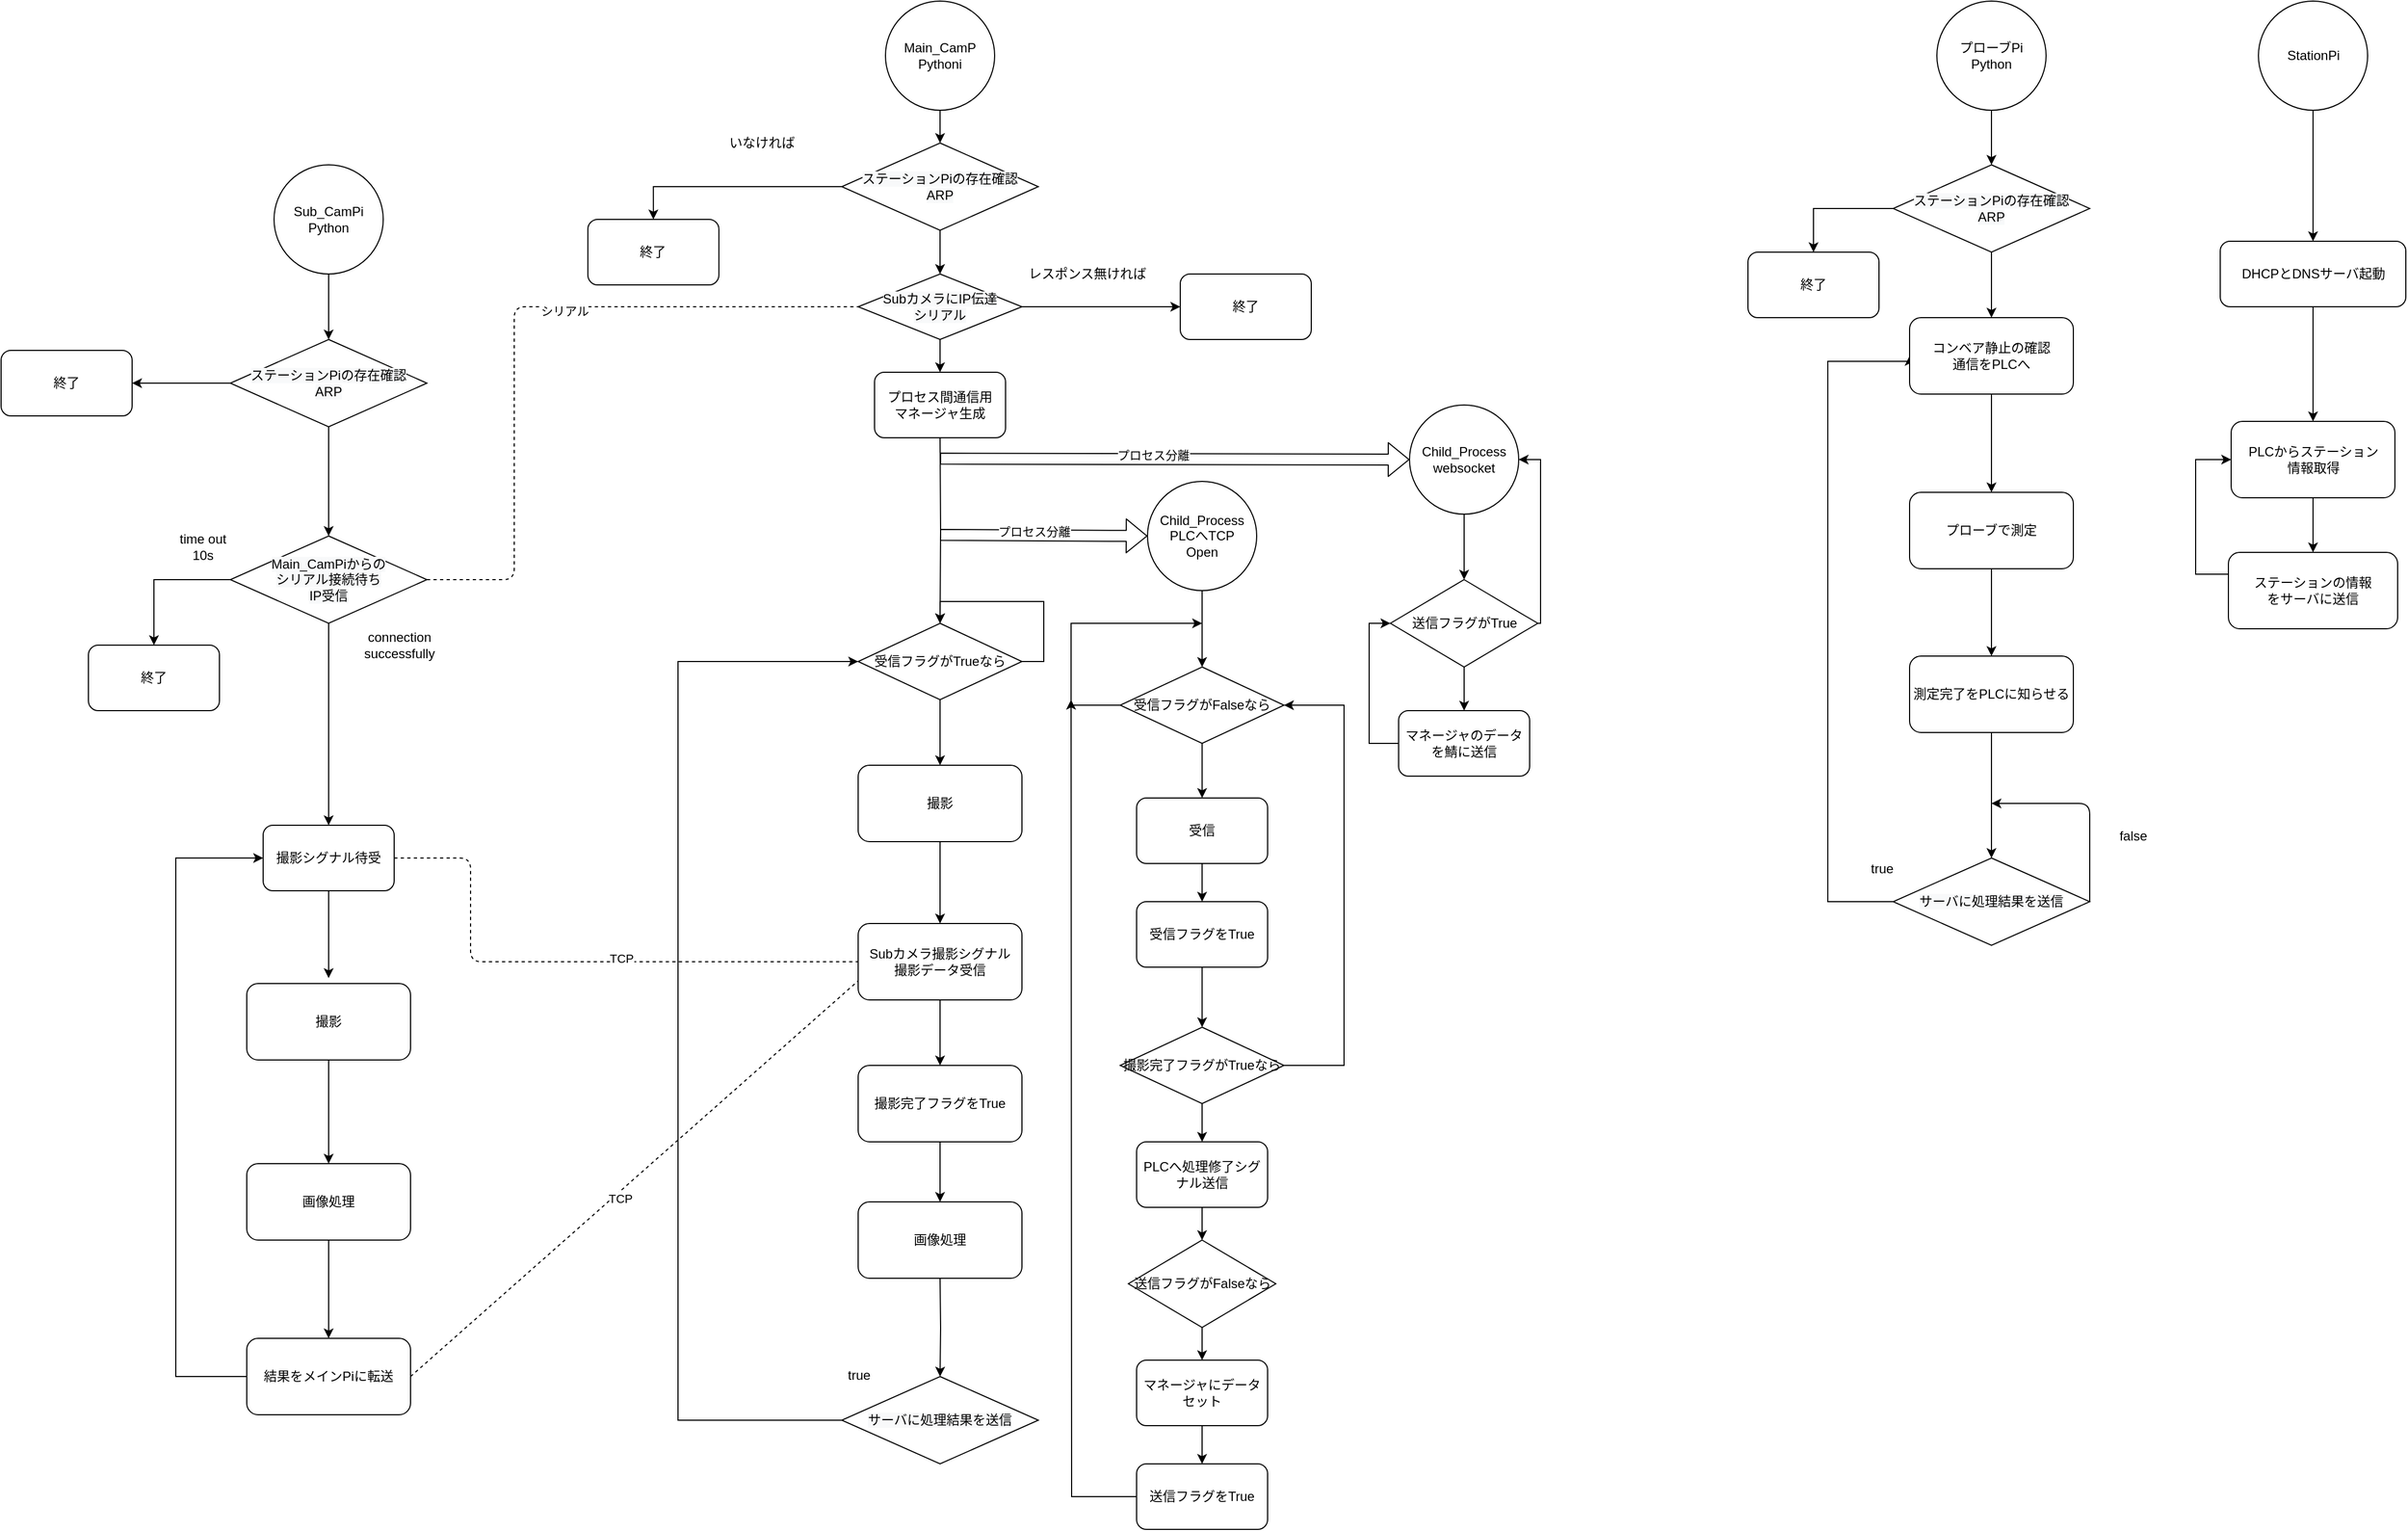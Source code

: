 <mxfile version="13.10.4" type="github">
  <diagram id="wkKprQKMh2lIjEy9JK0p" name="Page-1">
    <mxGraphModel dx="2249" dy="1859" grid="1" gridSize="10" guides="1" tooltips="1" connect="1" arrows="1" fold="1" page="1" pageScale="1" pageWidth="827" pageHeight="1169" math="0" shadow="0">
      <root>
        <mxCell id="0" />
        <mxCell id="1" parent="0" />
        <mxCell id="7-3Q7KgSMtSj3p_TCm8j-2" style="edgeStyle=orthogonalEdgeStyle;rounded=0;orthogonalLoop=1;jettySize=auto;html=1;entryX=0.5;entryY=0;entryDx=0;entryDy=0;" parent="1" source="dFKXp6tCZQXhxMECFwLC-1" target="LhpffrZuen5v1YRQ7B42-1" edge="1">
          <mxGeometry relative="1" as="geometry" />
        </mxCell>
        <mxCell id="dFKXp6tCZQXhxMECFwLC-1" value="Main_CamP&lt;br&gt;Pythoni" style="ellipse;whiteSpace=wrap;html=1;aspect=fixed;" parent="1" vertex="1">
          <mxGeometry x="100" y="-440" width="100" height="100" as="geometry" />
        </mxCell>
        <mxCell id="dFKXp6tCZQXhxMECFwLC-59" style="edgeStyle=orthogonalEdgeStyle;rounded=0;orthogonalLoop=1;jettySize=auto;html=1;entryX=0.5;entryY=0;entryDx=0;entryDy=0;" parent="1" target="dFKXp6tCZQXhxMECFwLC-58" edge="1">
          <mxGeometry relative="1" as="geometry">
            <mxPoint x="150" y="730" as="sourcePoint" />
          </mxGeometry>
        </mxCell>
        <mxCell id="qD_2ZNkwh3tH0Hq8MnKl-32" style="edgeStyle=orthogonalEdgeStyle;rounded=0;orthogonalLoop=1;jettySize=auto;html=1;entryX=0;entryY=0.5;entryDx=0;entryDy=0;" parent="1" source="dFKXp6tCZQXhxMECFwLC-58" target="YXvn23vjxqq8DgFYmBK6-9" edge="1">
          <mxGeometry relative="1" as="geometry">
            <Array as="points">
              <mxPoint x="-90" y="860" />
              <mxPoint x="-90" y="165" />
            </Array>
            <mxPoint x="75" y="165" as="targetPoint" />
          </mxGeometry>
        </mxCell>
        <mxCell id="dFKXp6tCZQXhxMECFwLC-58" value="&lt;span style=&quot;color: rgb(0 , 0 , 0) ; font-family: &amp;#34;helvetica&amp;#34; ; font-size: 12px ; font-style: normal ; font-weight: 400 ; letter-spacing: normal ; text-align: center ; text-indent: 0px ; text-transform: none ; word-spacing: 0px ; background-color: rgb(248 , 249 , 250) ; display: inline ; float: none&quot;&gt;サーバに処理結果を送信&lt;br&gt;&lt;/span&gt;" style="rhombus;whiteSpace=wrap;html=1;" parent="1" vertex="1">
          <mxGeometry x="60" y="820" width="180" height="80" as="geometry" />
        </mxCell>
        <mxCell id="dFKXp6tCZQXhxMECFwLC-62" value="true" style="text;html=1;strokeColor=none;fillColor=none;align=center;verticalAlign=middle;whiteSpace=wrap;rounded=0;" parent="1" vertex="1">
          <mxGeometry x="55.5" y="809" width="40" height="20" as="geometry" />
        </mxCell>
        <mxCell id="gs2BWEIWhmqGeNFwZReW-1" style="edgeStyle=orthogonalEdgeStyle;rounded=0;orthogonalLoop=1;jettySize=auto;html=1;entryX=0.5;entryY=0;entryDx=0;entryDy=0;exitX=0.5;exitY=1;exitDx=0;exitDy=0;" parent="1" source="YXvn23vjxqq8DgFYmBK6-9" target="dFKXp6tCZQXhxMECFwLC-113" edge="1">
          <mxGeometry relative="1" as="geometry">
            <mxPoint x="150" y="200" as="sourcePoint" />
          </mxGeometry>
        </mxCell>
        <mxCell id="ztofhrs_hkuCxPjCwXTj-53" style="edgeStyle=orthogonalEdgeStyle;rounded=0;orthogonalLoop=1;jettySize=auto;html=1;entryX=0.5;entryY=0;entryDx=0;entryDy=0;" parent="1" source="dFKXp6tCZQXhxMECFwLC-113" target="ztofhrs_hkuCxPjCwXTj-52" edge="1">
          <mxGeometry relative="1" as="geometry" />
        </mxCell>
        <mxCell id="dFKXp6tCZQXhxMECFwLC-113" value="撮影" style="rounded=1;whiteSpace=wrap;html=1;" parent="1" vertex="1">
          <mxGeometry x="75" y="260" width="150" height="70" as="geometry" />
        </mxCell>
        <mxCell id="_6dwRvxBaeqmldl8VEm--12" style="edgeStyle=orthogonalEdgeStyle;rounded=0;orthogonalLoop=1;jettySize=auto;html=1;entryX=0.5;entryY=0;entryDx=0;entryDy=0;" parent="1" source="dFKXp6tCZQXhxMECFwLC-123" target="qD_2ZNkwh3tH0Hq8MnKl-52" edge="1">
          <mxGeometry relative="1" as="geometry">
            <mxPoint x="1113" y="-300" as="targetPoint" />
          </mxGeometry>
        </mxCell>
        <mxCell id="dFKXp6tCZQXhxMECFwLC-123" value="プローブPi&lt;br&gt;Python" style="ellipse;whiteSpace=wrap;html=1;aspect=fixed;" parent="1" vertex="1">
          <mxGeometry x="1063" y="-440" width="100" height="100" as="geometry" />
        </mxCell>
        <mxCell id="dFKXp6tCZQXhxMECFwLC-128" style="edgeStyle=orthogonalEdgeStyle;rounded=0;orthogonalLoop=1;jettySize=auto;html=1;exitX=0.5;exitY=1;exitDx=0;exitDy=0;" parent="1" source="dFKXp6tCZQXhxMECFwLC-152" target="dFKXp6tCZQXhxMECFwLC-130" edge="1">
          <mxGeometry relative="1" as="geometry">
            <mxPoint x="1113" y="64" as="sourcePoint" />
          </mxGeometry>
        </mxCell>
        <mxCell id="dFKXp6tCZQXhxMECFwLC-129" style="edgeStyle=orthogonalEdgeStyle;rounded=0;orthogonalLoop=1;jettySize=auto;html=1;" parent="1" source="dFKXp6tCZQXhxMECFwLC-130" target="dFKXp6tCZQXhxMECFwLC-154" edge="1">
          <mxGeometry relative="1" as="geometry" />
        </mxCell>
        <mxCell id="dFKXp6tCZQXhxMECFwLC-130" value="プローブで測定" style="rounded=1;whiteSpace=wrap;html=1;" parent="1" vertex="1">
          <mxGeometry x="1038" y="10" width="150" height="70" as="geometry" />
        </mxCell>
        <mxCell id="qD_2ZNkwh3tH0Hq8MnKl-39" style="edgeStyle=orthogonalEdgeStyle;rounded=0;orthogonalLoop=1;jettySize=auto;html=1;entryX=0;entryY=0.5;entryDx=0;entryDy=0;" parent="1" source="dFKXp6tCZQXhxMECFwLC-134" target="dFKXp6tCZQXhxMECFwLC-152" edge="1">
          <mxGeometry relative="1" as="geometry">
            <Array as="points">
              <mxPoint x="963.08" y="385" />
              <mxPoint x="963.08" y="-110" />
              <mxPoint x="1038.08" y="-110" />
            </Array>
            <mxPoint x="1013.0" y="-21.0" as="targetPoint" />
          </mxGeometry>
        </mxCell>
        <mxCell id="dFKXp6tCZQXhxMECFwLC-134" value="&lt;span style=&quot;color: rgb(0 , 0 , 0) ; font-family: &amp;#34;helvetica&amp;#34; ; font-size: 12px ; font-style: normal ; font-weight: 400 ; letter-spacing: normal ; text-align: center ; text-indent: 0px ; text-transform: none ; word-spacing: 0px ; background-color: rgb(248 , 249 , 250) ; display: inline ; float: none&quot;&gt;サーバに処理結果を送信&lt;br&gt;&lt;/span&gt;" style="rhombus;whiteSpace=wrap;html=1;" parent="1" vertex="1">
          <mxGeometry x="1023" y="345" width="180" height="80" as="geometry" />
        </mxCell>
        <mxCell id="dFKXp6tCZQXhxMECFwLC-135" value="true" style="text;html=1;strokeColor=none;fillColor=none;align=center;verticalAlign=middle;whiteSpace=wrap;rounded=0;" parent="1" vertex="1">
          <mxGeometry x="993" y="345" width="40" height="20" as="geometry" />
        </mxCell>
        <mxCell id="dFKXp6tCZQXhxMECFwLC-136" value="" style="endArrow=classic;html=1;" parent="1" edge="1">
          <mxGeometry width="50" height="50" relative="1" as="geometry">
            <mxPoint x="1203" y="385.0" as="sourcePoint" />
            <mxPoint x="1113" y="295.0" as="targetPoint" />
            <Array as="points">
              <mxPoint x="1203" y="295" />
            </Array>
          </mxGeometry>
        </mxCell>
        <mxCell id="dFKXp6tCZQXhxMECFwLC-137" value="false" style="text;html=1;strokeColor=none;fillColor=none;align=center;verticalAlign=middle;whiteSpace=wrap;rounded=0;" parent="1" vertex="1">
          <mxGeometry x="1223" y="315" width="40" height="20" as="geometry" />
        </mxCell>
        <mxCell id="dFKXp6tCZQXhxMECFwLC-152" value="&lt;span style=&quot;font-family: &amp;#34;helvetica&amp;#34;&quot;&gt;コンベア静止の確認&lt;/span&gt;&lt;br style=&quot;font-family: &amp;#34;helvetica&amp;#34;&quot;&gt;&lt;span style=&quot;font-family: &amp;#34;helvetica&amp;#34;&quot;&gt;通信をPLCへ&lt;/span&gt;" style="rounded=1;whiteSpace=wrap;html=1;" parent="1" vertex="1">
          <mxGeometry x="1038" y="-150" width="150" height="70" as="geometry" />
        </mxCell>
        <mxCell id="qD_2ZNkwh3tH0Hq8MnKl-40" style="edgeStyle=orthogonalEdgeStyle;rounded=0;orthogonalLoop=1;jettySize=auto;html=1;entryX=0.5;entryY=0;entryDx=0;entryDy=0;" parent="1" source="dFKXp6tCZQXhxMECFwLC-154" target="dFKXp6tCZQXhxMECFwLC-134" edge="1">
          <mxGeometry relative="1" as="geometry" />
        </mxCell>
        <mxCell id="dFKXp6tCZQXhxMECFwLC-154" value="測定完了をPLCに知らせる" style="rounded=1;whiteSpace=wrap;html=1;" parent="1" vertex="1">
          <mxGeometry x="1038" y="160" width="150" height="70" as="geometry" />
        </mxCell>
        <mxCell id="YXvn23vjxqq8DgFYmBK6-7" style="edgeStyle=orthogonalEdgeStyle;rounded=0;orthogonalLoop=1;jettySize=auto;html=1;entryX=0.5;entryY=0;entryDx=0;entryDy=0;" edge="1" parent="1" source="dFKXp6tCZQXhxMECFwLC-167" target="YXvn23vjxqq8DgFYmBK6-6">
          <mxGeometry relative="1" as="geometry" />
        </mxCell>
        <mxCell id="dFKXp6tCZQXhxMECFwLC-167" value="Child_Process&lt;br&gt;PLCへTCP&lt;br&gt;Open" style="ellipse;whiteSpace=wrap;html=1;aspect=fixed;" parent="1" vertex="1">
          <mxGeometry x="340.01" width="100" height="100" as="geometry" />
        </mxCell>
        <mxCell id="YXvn23vjxqq8DgFYmBK6-15" style="edgeStyle=orthogonalEdgeStyle;rounded=0;orthogonalLoop=1;jettySize=auto;html=1;entryX=0.5;entryY=0;entryDx=0;entryDy=0;" edge="1" parent="1" source="dFKXp6tCZQXhxMECFwLC-168" target="YXvn23vjxqq8DgFYmBK6-12">
          <mxGeometry relative="1" as="geometry" />
        </mxCell>
        <mxCell id="dFKXp6tCZQXhxMECFwLC-168" value="受信フラグをTrue" style="rounded=1;whiteSpace=wrap;html=1;" parent="1" vertex="1">
          <mxGeometry x="330.02" y="385" width="120" height="60" as="geometry" />
        </mxCell>
        <mxCell id="dFKXp6tCZQXhxMECFwLC-173" value="" style="shape=flexArrow;endArrow=classic;html=1;entryX=0;entryY=0.5;entryDx=0;entryDy=0;" parent="1" edge="1" target="dFKXp6tCZQXhxMECFwLC-167">
          <mxGeometry width="50" height="50" relative="1" as="geometry">
            <mxPoint x="150" y="49" as="sourcePoint" />
            <mxPoint x="280" y="50" as="targetPoint" />
          </mxGeometry>
        </mxCell>
        <mxCell id="dFKXp6tCZQXhxMECFwLC-174" value="プロセス分離" style="edgeLabel;html=1;align=center;verticalAlign=middle;resizable=0;points=[];" parent="dFKXp6tCZQXhxMECFwLC-173" vertex="1" connectable="0">
          <mxGeometry x="-0.095" y="4" relative="1" as="geometry">
            <mxPoint as="offset" />
          </mxGeometry>
        </mxCell>
        <mxCell id="dFKXp6tCZQXhxMECFwLC-181" style="edgeStyle=orthogonalEdgeStyle;rounded=0;orthogonalLoop=1;jettySize=auto;html=1;entryX=0.5;entryY=0;entryDx=0;entryDy=0;" parent="1" source="dFKXp6tCZQXhxMECFwLC-179" target="dFKXp6tCZQXhxMECFwLC-168" edge="1">
          <mxGeometry relative="1" as="geometry" />
        </mxCell>
        <mxCell id="dFKXp6tCZQXhxMECFwLC-179" value="受信" style="rounded=1;whiteSpace=wrap;html=1;" parent="1" vertex="1">
          <mxGeometry x="330.02" y="290" width="120" height="60" as="geometry" />
        </mxCell>
        <mxCell id="dFKXp6tCZQXhxMECFwLC-188" style="edgeStyle=orthogonalEdgeStyle;rounded=0;orthogonalLoop=1;jettySize=auto;html=1;entryX=0.5;entryY=0;entryDx=0;entryDy=0;" parent="1" source="dFKXp6tCZQXhxMECFwLC-186" edge="1">
          <mxGeometry relative="1" as="geometry">
            <mxPoint x="150" y="660" as="targetPoint" />
          </mxGeometry>
        </mxCell>
        <mxCell id="dFKXp6tCZQXhxMECFwLC-186" value="撮影完了フラグをTrue" style="rounded=1;whiteSpace=wrap;html=1;" parent="1" vertex="1">
          <mxGeometry x="75" y="535" width="150" height="70" as="geometry" />
        </mxCell>
        <mxCell id="gs2BWEIWhmqGeNFwZReW-7" style="edgeStyle=orthogonalEdgeStyle;rounded=0;orthogonalLoop=1;jettySize=auto;html=1;" parent="1" source="gs2BWEIWhmqGeNFwZReW-8" target="gs2BWEIWhmqGeNFwZReW-10" edge="1">
          <mxGeometry relative="1" as="geometry" />
        </mxCell>
        <mxCell id="gs2BWEIWhmqGeNFwZReW-8" value="PLCからステーション&lt;br&gt;情報取得" style="rounded=1;whiteSpace=wrap;html=1;" parent="1" vertex="1">
          <mxGeometry x="1332.52" y="-55" width="150" height="70" as="geometry" />
        </mxCell>
        <mxCell id="gs2BWEIWhmqGeNFwZReW-9" style="edgeStyle=orthogonalEdgeStyle;rounded=0;orthogonalLoop=1;jettySize=auto;html=1;entryX=0;entryY=0.5;entryDx=0;entryDy=0;" parent="1" source="gs2BWEIWhmqGeNFwZReW-10" target="gs2BWEIWhmqGeNFwZReW-8" edge="1">
          <mxGeometry relative="1" as="geometry">
            <mxPoint x="1412.52" y="170" as="targetPoint" />
            <Array as="points">
              <mxPoint x="1300.02" y="85" />
              <mxPoint x="1300.02" y="-20" />
            </Array>
          </mxGeometry>
        </mxCell>
        <mxCell id="gs2BWEIWhmqGeNFwZReW-10" value="ステーションの情報&lt;br&gt;をサーバに送信" style="rounded=1;whiteSpace=wrap;html=1;" parent="1" vertex="1">
          <mxGeometry x="1330.02" y="65" width="155" height="70" as="geometry" />
        </mxCell>
        <mxCell id="bqaIwRByT3U3bhcLjqRG-1" style="edgeStyle=orthogonalEdgeStyle;rounded=0;orthogonalLoop=1;jettySize=auto;html=1;entryX=0.5;entryY=0;entryDx=0;entryDy=0;" parent="1" source="LhpffrZuen5v1YRQ7B42-1" target="LhpffrZuen5v1YRQ7B42-6" edge="1">
          <mxGeometry relative="1" as="geometry" />
        </mxCell>
        <mxCell id="YXvn23vjxqq8DgFYmBK6-22" style="edgeStyle=orthogonalEdgeStyle;rounded=0;orthogonalLoop=1;jettySize=auto;html=1;" edge="1" parent="1" source="LhpffrZuen5v1YRQ7B42-1" target="YXvn23vjxqq8DgFYmBK6-19">
          <mxGeometry relative="1" as="geometry" />
        </mxCell>
        <mxCell id="LhpffrZuen5v1YRQ7B42-1" value="&lt;span style=&quot;color: rgb(0 , 0 , 0) ; font-family: &amp;#34;helvetica&amp;#34; ; font-size: 12px ; font-style: normal ; font-weight: 400 ; letter-spacing: normal ; text-align: center ; text-indent: 0px ; text-transform: none ; word-spacing: 0px ; background-color: rgb(248 , 249 , 250) ; display: inline ; float: none&quot;&gt;ステーションPiの存在確認&lt;br&gt;ARP&lt;br&gt;&lt;/span&gt;" style="rhombus;whiteSpace=wrap;html=1;" parent="1" vertex="1">
          <mxGeometry x="60" y="-310" width="180" height="80" as="geometry" />
        </mxCell>
        <mxCell id="LhpffrZuen5v1YRQ7B42-6" value="終了" style="rounded=1;whiteSpace=wrap;html=1;" parent="1" vertex="1">
          <mxGeometry x="-172.56" y="-240" width="120" height="60" as="geometry" />
        </mxCell>
        <mxCell id="RAQM219WPo-PwNDTgjSl-5" style="edgeStyle=orthogonalEdgeStyle;rounded=0;orthogonalLoop=1;jettySize=auto;html=1;" parent="1" source="ztofhrs_hkuCxPjCwXTj-3" target="RAQM219WPo-PwNDTgjSl-1" edge="1">
          <mxGeometry relative="1" as="geometry" />
        </mxCell>
        <mxCell id="ztofhrs_hkuCxPjCwXTj-3" value="Sub_CamPi&lt;br&gt;Python" style="ellipse;whiteSpace=wrap;html=1;aspect=fixed;" parent="1" vertex="1">
          <mxGeometry x="-460" y="-290" width="100" height="100" as="geometry" />
        </mxCell>
        <mxCell id="qD_2ZNkwh3tH0Hq8MnKl-19" style="edgeStyle=orthogonalEdgeStyle;rounded=0;orthogonalLoop=1;jettySize=auto;html=1;" parent="1" source="ztofhrs_hkuCxPjCwXTj-6" target="qD_2ZNkwh3tH0Hq8MnKl-21" edge="1">
          <mxGeometry relative="1" as="geometry">
            <mxPoint x="-570" y="90" as="targetPoint" />
          </mxGeometry>
        </mxCell>
        <mxCell id="qD_2ZNkwh3tH0Hq8MnKl-25" style="edgeStyle=orthogonalEdgeStyle;rounded=0;orthogonalLoop=1;jettySize=auto;html=1;" parent="1" source="ztofhrs_hkuCxPjCwXTj-6" target="ztofhrs_hkuCxPjCwXTj-34" edge="1">
          <mxGeometry relative="1" as="geometry" />
        </mxCell>
        <mxCell id="ztofhrs_hkuCxPjCwXTj-6" value="&lt;span style=&quot;color: rgb(0 , 0 , 0) ; font-family: &amp;#34;helvetica&amp;#34; ; font-size: 12px ; font-style: normal ; font-weight: 400 ; letter-spacing: normal ; text-align: center ; text-indent: 0px ; text-transform: none ; word-spacing: 0px ; background-color: rgb(248 , 249 , 250) ; display: inline ; float: none&quot;&gt;&lt;span style=&quot;font-family: &amp;#34;helvetica&amp;#34;&quot;&gt;Main_CamPi&lt;/span&gt;からの&lt;br&gt;シリアル接続待ち&lt;br&gt;IP受信&lt;br&gt;&lt;/span&gt;" style="rhombus;whiteSpace=wrap;html=1;" parent="1" vertex="1">
          <mxGeometry x="-500" y="50" width="180" height="80" as="geometry" />
        </mxCell>
        <mxCell id="ztofhrs_hkuCxPjCwXTj-7" value="connection successfully" style="text;html=1;strokeColor=none;fillColor=none;align=center;verticalAlign=middle;whiteSpace=wrap;rounded=0;" parent="1" vertex="1">
          <mxGeometry x="-390" y="130" width="90" height="40" as="geometry" />
        </mxCell>
        <mxCell id="ztofhrs_hkuCxPjCwXTj-50" style="edgeStyle=orthogonalEdgeStyle;rounded=0;orthogonalLoop=1;jettySize=auto;html=1;entryX=0;entryY=0.5;entryDx=0;entryDy=0;" parent="1" source="ztofhrs_hkuCxPjCwXTj-9" target="ztofhrs_hkuCxPjCwXTj-34" edge="1">
          <mxGeometry relative="1" as="geometry">
            <Array as="points">
              <mxPoint x="-550" y="820" />
              <mxPoint x="-550" y="345" />
            </Array>
          </mxGeometry>
        </mxCell>
        <mxCell id="ztofhrs_hkuCxPjCwXTj-9" value="結果をメインPiに転送" style="rounded=1;whiteSpace=wrap;html=1;" parent="1" vertex="1">
          <mxGeometry x="-485" y="785" width="150" height="70" as="geometry" />
        </mxCell>
        <mxCell id="ztofhrs_hkuCxPjCwXTj-22" style="edgeStyle=orthogonalEdgeStyle;rounded=0;orthogonalLoop=1;jettySize=auto;html=1;entryX=0.5;entryY=0;entryDx=0;entryDy=0;" parent="1" source="ztofhrs_hkuCxPjCwXTj-24" target="ztofhrs_hkuCxPjCwXTj-36" edge="1">
          <mxGeometry relative="1" as="geometry" />
        </mxCell>
        <mxCell id="ztofhrs_hkuCxPjCwXTj-24" value="撮影" style="rounded=1;whiteSpace=wrap;html=1;" parent="1" vertex="1">
          <mxGeometry x="-485" y="460" width="150" height="70" as="geometry" />
        </mxCell>
        <mxCell id="ztofhrs_hkuCxPjCwXTj-51" style="edgeStyle=orthogonalEdgeStyle;rounded=0;orthogonalLoop=1;jettySize=auto;html=1;" parent="1" source="ztofhrs_hkuCxPjCwXTj-34" edge="1">
          <mxGeometry relative="1" as="geometry">
            <mxPoint x="-410" y="455" as="targetPoint" />
          </mxGeometry>
        </mxCell>
        <mxCell id="ztofhrs_hkuCxPjCwXTj-34" value="撮影シグナル待受" style="rounded=1;whiteSpace=wrap;html=1;" parent="1" vertex="1">
          <mxGeometry x="-470.0" y="315" width="120" height="60" as="geometry" />
        </mxCell>
        <mxCell id="ztofhrs_hkuCxPjCwXTj-35" style="edgeStyle=orthogonalEdgeStyle;rounded=0;orthogonalLoop=1;jettySize=auto;html=1;entryX=0.5;entryY=0;entryDx=0;entryDy=0;" parent="1" source="ztofhrs_hkuCxPjCwXTj-36" target="ztofhrs_hkuCxPjCwXTj-9" edge="1">
          <mxGeometry relative="1" as="geometry" />
        </mxCell>
        <mxCell id="ztofhrs_hkuCxPjCwXTj-36" value="画像処理" style="rounded=1;whiteSpace=wrap;html=1;" parent="1" vertex="1">
          <mxGeometry x="-485" y="625" width="150" height="70" as="geometry" />
        </mxCell>
        <mxCell id="ztofhrs_hkuCxPjCwXTj-44" value="time out&lt;br&gt;10s" style="text;html=1;strokeColor=none;fillColor=none;align=center;verticalAlign=middle;whiteSpace=wrap;rounded=0;" parent="1" vertex="1">
          <mxGeometry x="-560" y="50" width="70" height="20" as="geometry" />
        </mxCell>
        <mxCell id="ztofhrs_hkuCxPjCwXTj-54" style="edgeStyle=orthogonalEdgeStyle;rounded=0;orthogonalLoop=1;jettySize=auto;html=1;" parent="1" source="ztofhrs_hkuCxPjCwXTj-52" target="dFKXp6tCZQXhxMECFwLC-186" edge="1">
          <mxGeometry relative="1" as="geometry" />
        </mxCell>
        <mxCell id="ztofhrs_hkuCxPjCwXTj-52" value="Subカメラ撮影シグナル&lt;br&gt;撮影データ受信" style="rounded=1;whiteSpace=wrap;html=1;" parent="1" vertex="1">
          <mxGeometry x="75" y="405" width="150" height="70" as="geometry" />
        </mxCell>
        <mxCell id="ztofhrs_hkuCxPjCwXTj-56" value="画像処理" style="rounded=1;whiteSpace=wrap;html=1;" parent="1" vertex="1">
          <mxGeometry x="75" y="660" width="150" height="70" as="geometry" />
        </mxCell>
        <mxCell id="qD_2ZNkwh3tH0Hq8MnKl-10" value="いなければ" style="text;html=1;strokeColor=none;fillColor=none;align=center;verticalAlign=middle;whiteSpace=wrap;rounded=0;" parent="1" vertex="1">
          <mxGeometry x="-52.56" y="-320" width="80" height="20" as="geometry" />
        </mxCell>
        <mxCell id="qD_2ZNkwh3tH0Hq8MnKl-21" value="終了" style="rounded=1;whiteSpace=wrap;html=1;" parent="1" vertex="1">
          <mxGeometry x="-630" y="150" width="120" height="60" as="geometry" />
        </mxCell>
        <mxCell id="qD_2ZNkwh3tH0Hq8MnKl-23" value="" style="endArrow=none;dashed=1;html=1;exitX=1;exitY=0.5;exitDx=0;exitDy=0;entryX=0;entryY=0.5;entryDx=0;entryDy=0;" parent="1" source="ztofhrs_hkuCxPjCwXTj-34" target="ztofhrs_hkuCxPjCwXTj-52" edge="1">
          <mxGeometry width="50" height="50" relative="1" as="geometry">
            <mxPoint x="-200" y="490" as="sourcePoint" />
            <mxPoint x="-150" y="440" as="targetPoint" />
            <Array as="points">
              <mxPoint x="-280" y="345" />
              <mxPoint x="-280" y="440" />
            </Array>
          </mxGeometry>
        </mxCell>
        <mxCell id="qD_2ZNkwh3tH0Hq8MnKl-28" value="TCP" style="edgeLabel;html=1;align=center;verticalAlign=middle;resizable=0;points=[];" parent="qD_2ZNkwh3tH0Hq8MnKl-23" vertex="1" connectable="0">
          <mxGeometry x="0.164" y="3" relative="1" as="geometry">
            <mxPoint as="offset" />
          </mxGeometry>
        </mxCell>
        <mxCell id="qD_2ZNkwh3tH0Hq8MnKl-26" value="" style="endArrow=none;dashed=1;html=1;exitX=1;exitY=0.5;exitDx=0;exitDy=0;entryX=0;entryY=0.75;entryDx=0;entryDy=0;" parent="1" source="ztofhrs_hkuCxPjCwXTj-9" target="ztofhrs_hkuCxPjCwXTj-52" edge="1">
          <mxGeometry width="50" height="50" relative="1" as="geometry">
            <mxPoint x="-222.56" y="810" as="sourcePoint" />
            <mxPoint x="-172.56" y="760" as="targetPoint" />
          </mxGeometry>
        </mxCell>
        <mxCell id="qD_2ZNkwh3tH0Hq8MnKl-27" value="TCP" style="edgeLabel;html=1;align=center;verticalAlign=middle;resizable=0;points=[];" parent="qD_2ZNkwh3tH0Hq8MnKl-26" vertex="1" connectable="0">
          <mxGeometry x="-0.079" y="-5" relative="1" as="geometry">
            <mxPoint as="offset" />
          </mxGeometry>
        </mxCell>
        <mxCell id="qD_2ZNkwh3tH0Hq8MnKl-45" value="終了" style="rounded=1;whiteSpace=wrap;html=1;" parent="1" vertex="1">
          <mxGeometry x="890" y="-210" width="120" height="60" as="geometry" />
        </mxCell>
        <mxCell id="qD_2ZNkwh3tH0Hq8MnKl-51" style="edgeStyle=orthogonalEdgeStyle;rounded=0;orthogonalLoop=1;jettySize=auto;html=1;entryX=0.5;entryY=0;entryDx=0;entryDy=0;" parent="1" source="qD_2ZNkwh3tH0Hq8MnKl-52" target="qD_2ZNkwh3tH0Hq8MnKl-45" edge="1">
          <mxGeometry relative="1" as="geometry">
            <mxPoint x="839.98" y="-220" as="targetPoint" />
          </mxGeometry>
        </mxCell>
        <mxCell id="_6dwRvxBaeqmldl8VEm--1" style="edgeStyle=orthogonalEdgeStyle;rounded=0;orthogonalLoop=1;jettySize=auto;html=1;" parent="1" source="qD_2ZNkwh3tH0Hq8MnKl-52" target="dFKXp6tCZQXhxMECFwLC-152" edge="1">
          <mxGeometry relative="1" as="geometry">
            <mxPoint x="1113" y="-176.0" as="targetPoint" />
          </mxGeometry>
        </mxCell>
        <mxCell id="qD_2ZNkwh3tH0Hq8MnKl-52" value="&lt;span style=&quot;color: rgb(0 , 0 , 0) ; font-family: &amp;#34;helvetica&amp;#34; ; font-size: 12px ; font-style: normal ; font-weight: 400 ; letter-spacing: normal ; text-align: center ; text-indent: 0px ; text-transform: none ; word-spacing: 0px ; background-color: rgb(248 , 249 , 250) ; display: inline ; float: none&quot;&gt;ステーションPiの存在確認&lt;br&gt;ARP&lt;br&gt;&lt;/span&gt;" style="rhombus;whiteSpace=wrap;html=1;" parent="1" vertex="1">
          <mxGeometry x="1023" y="-290" width="180" height="80" as="geometry" />
        </mxCell>
        <mxCell id="_6dwRvxBaeqmldl8VEm--17" style="edgeStyle=orthogonalEdgeStyle;rounded=0;orthogonalLoop=1;jettySize=auto;html=1;" parent="1" source="_6dwRvxBaeqmldl8VEm--14" target="_6dwRvxBaeqmldl8VEm--15" edge="1">
          <mxGeometry relative="1" as="geometry" />
        </mxCell>
        <mxCell id="_6dwRvxBaeqmldl8VEm--14" value="StationPi" style="ellipse;whiteSpace=wrap;html=1;aspect=fixed;" parent="1" vertex="1">
          <mxGeometry x="1357.52" y="-440" width="100" height="100" as="geometry" />
        </mxCell>
        <mxCell id="_6dwRvxBaeqmldl8VEm--21" style="edgeStyle=orthogonalEdgeStyle;rounded=0;orthogonalLoop=1;jettySize=auto;html=1;" parent="1" source="_6dwRvxBaeqmldl8VEm--15" target="gs2BWEIWhmqGeNFwZReW-8" edge="1">
          <mxGeometry relative="1" as="geometry" />
        </mxCell>
        <mxCell id="_6dwRvxBaeqmldl8VEm--15" value="DHCPとDNSサーバ起動" style="rounded=1;whiteSpace=wrap;html=1;" parent="1" vertex="1">
          <mxGeometry x="1322.52" y="-220" width="170" height="60" as="geometry" />
        </mxCell>
        <mxCell id="_6dwRvxBaeqmldl8VEm--26" value="" style="endArrow=none;dashed=1;html=1;exitX=1;exitY=0.5;exitDx=0;exitDy=0;entryX=0;entryY=0.5;entryDx=0;entryDy=0;" parent="1" source="ztofhrs_hkuCxPjCwXTj-6" target="YXvn23vjxqq8DgFYmBK6-19" edge="1">
          <mxGeometry width="50" height="50" relative="1" as="geometry">
            <mxPoint x="-50" y="150" as="sourcePoint" />
            <mxPoint x="90" y="-160" as="targetPoint" />
            <Array as="points">
              <mxPoint x="-240" y="90" />
              <mxPoint x="-240" y="-160" />
            </Array>
          </mxGeometry>
        </mxCell>
        <mxCell id="_6dwRvxBaeqmldl8VEm--27" value="シリアル" style="edgeLabel;html=1;align=center;verticalAlign=middle;resizable=0;points=[];" parent="_6dwRvxBaeqmldl8VEm--26" vertex="1" connectable="0">
          <mxGeometry x="0.164" y="-4" relative="1" as="geometry">
            <mxPoint as="offset" />
          </mxGeometry>
        </mxCell>
        <mxCell id="RAQM219WPo-PwNDTgjSl-4" style="edgeStyle=orthogonalEdgeStyle;rounded=0;orthogonalLoop=1;jettySize=auto;html=1;" parent="1" source="RAQM219WPo-PwNDTgjSl-1" target="ztofhrs_hkuCxPjCwXTj-6" edge="1">
          <mxGeometry relative="1" as="geometry" />
        </mxCell>
        <mxCell id="RAQM219WPo-PwNDTgjSl-6" style="edgeStyle=orthogonalEdgeStyle;rounded=0;orthogonalLoop=1;jettySize=auto;html=1;" parent="1" source="RAQM219WPo-PwNDTgjSl-1" target="RAQM219WPo-PwNDTgjSl-2" edge="1">
          <mxGeometry relative="1" as="geometry" />
        </mxCell>
        <mxCell id="RAQM219WPo-PwNDTgjSl-1" value="&lt;span style=&quot;color: rgb(0 , 0 , 0) ; font-family: &amp;#34;helvetica&amp;#34; ; font-size: 12px ; font-style: normal ; font-weight: 400 ; letter-spacing: normal ; text-align: center ; text-indent: 0px ; text-transform: none ; word-spacing: 0px ; background-color: rgb(248 , 249 , 250) ; display: inline ; float: none&quot;&gt;ステーションPiの存在確認&lt;br&gt;ARP&lt;br&gt;&lt;/span&gt;" style="rhombus;whiteSpace=wrap;html=1;" parent="1" vertex="1">
          <mxGeometry x="-500" y="-130" width="180" height="80" as="geometry" />
        </mxCell>
        <mxCell id="RAQM219WPo-PwNDTgjSl-2" value="終了" style="rounded=1;whiteSpace=wrap;html=1;" parent="1" vertex="1">
          <mxGeometry x="-710" y="-120" width="120" height="60" as="geometry" />
        </mxCell>
        <mxCell id="YXvn23vjxqq8DgFYmBK6-1" value="プロセス間通信用&lt;br&gt;マネージャ生成" style="rounded=1;whiteSpace=wrap;html=1;" vertex="1" parent="1">
          <mxGeometry x="90" y="-100" width="120" height="60" as="geometry" />
        </mxCell>
        <mxCell id="YXvn23vjxqq8DgFYmBK6-4" style="edgeStyle=orthogonalEdgeStyle;rounded=0;orthogonalLoop=1;jettySize=auto;html=1;exitX=0.5;exitY=1;exitDx=0;exitDy=0;entryX=0.5;entryY=0;entryDx=0;entryDy=0;" edge="1" parent="1" target="YXvn23vjxqq8DgFYmBK6-9">
          <mxGeometry relative="1" as="geometry">
            <mxPoint x="150" y="-40" as="sourcePoint" />
            <mxPoint x="150" y="130" as="targetPoint" />
          </mxGeometry>
        </mxCell>
        <mxCell id="YXvn23vjxqq8DgFYmBK6-8" style="edgeStyle=orthogonalEdgeStyle;rounded=0;orthogonalLoop=1;jettySize=auto;html=1;entryX=0.5;entryY=0;entryDx=0;entryDy=0;" edge="1" parent="1" source="YXvn23vjxqq8DgFYmBK6-6" target="dFKXp6tCZQXhxMECFwLC-179">
          <mxGeometry relative="1" as="geometry" />
        </mxCell>
        <mxCell id="YXvn23vjxqq8DgFYmBK6-17" style="edgeStyle=orthogonalEdgeStyle;rounded=0;orthogonalLoop=1;jettySize=auto;html=1;" edge="1" parent="1" source="YXvn23vjxqq8DgFYmBK6-6">
          <mxGeometry relative="1" as="geometry">
            <mxPoint x="390" y="130" as="targetPoint" />
            <Array as="points">
              <mxPoint x="270" y="205" />
              <mxPoint x="270" y="130" />
              <mxPoint x="338" y="130" />
            </Array>
          </mxGeometry>
        </mxCell>
        <mxCell id="YXvn23vjxqq8DgFYmBK6-6" value="受信フラグがFalseなら" style="rhombus;whiteSpace=wrap;html=1;" vertex="1" parent="1">
          <mxGeometry x="315.01" y="170" width="150.01" height="70" as="geometry" />
        </mxCell>
        <mxCell id="YXvn23vjxqq8DgFYmBK6-9" value="受信フラグがTrueなら" style="rhombus;whiteSpace=wrap;html=1;" vertex="1" parent="1">
          <mxGeometry x="74.99" y="130" width="150.01" height="70" as="geometry" />
        </mxCell>
        <mxCell id="YXvn23vjxqq8DgFYmBK6-11" style="edgeStyle=orthogonalEdgeStyle;rounded=0;orthogonalLoop=1;jettySize=auto;html=1;exitX=1;exitY=0.5;exitDx=0;exitDy=0;" edge="1" parent="1" source="YXvn23vjxqq8DgFYmBK6-9">
          <mxGeometry relative="1" as="geometry">
            <mxPoint x="150" y="130" as="targetPoint" />
            <Array as="points">
              <mxPoint x="245" y="165" />
              <mxPoint x="245" y="110" />
              <mxPoint x="150" y="110" />
            </Array>
          </mxGeometry>
        </mxCell>
        <mxCell id="YXvn23vjxqq8DgFYmBK6-14" style="edgeStyle=orthogonalEdgeStyle;rounded=0;orthogonalLoop=1;jettySize=auto;html=1;entryX=0.5;entryY=0;entryDx=0;entryDy=0;" edge="1" parent="1" source="YXvn23vjxqq8DgFYmBK6-12" target="YXvn23vjxqq8DgFYmBK6-13">
          <mxGeometry relative="1" as="geometry" />
        </mxCell>
        <mxCell id="YXvn23vjxqq8DgFYmBK6-16" style="edgeStyle=orthogonalEdgeStyle;rounded=0;orthogonalLoop=1;jettySize=auto;html=1;entryX=1;entryY=0.5;entryDx=0;entryDy=0;" edge="1" parent="1" source="YXvn23vjxqq8DgFYmBK6-12" target="YXvn23vjxqq8DgFYmBK6-6">
          <mxGeometry relative="1" as="geometry">
            <Array as="points">
              <mxPoint x="520" y="535" />
              <mxPoint x="520" y="205" />
            </Array>
          </mxGeometry>
        </mxCell>
        <mxCell id="YXvn23vjxqq8DgFYmBK6-12" value="撮影完了フラグがTrueなら" style="rhombus;whiteSpace=wrap;html=1;" vertex="1" parent="1">
          <mxGeometry x="315.01" y="500" width="150.01" height="70" as="geometry" />
        </mxCell>
        <mxCell id="YXvn23vjxqq8DgFYmBK6-18" style="edgeStyle=orthogonalEdgeStyle;rounded=0;orthogonalLoop=1;jettySize=auto;html=1;exitX=0;exitY=0.5;exitDx=0;exitDy=0;" edge="1" parent="1" source="YXvn23vjxqq8DgFYmBK6-34">
          <mxGeometry relative="1" as="geometry">
            <mxPoint x="270" y="200" as="targetPoint" />
          </mxGeometry>
        </mxCell>
        <mxCell id="YXvn23vjxqq8DgFYmBK6-36" style="edgeStyle=orthogonalEdgeStyle;rounded=0;orthogonalLoop=1;jettySize=auto;html=1;" edge="1" parent="1" source="YXvn23vjxqq8DgFYmBK6-13" target="YXvn23vjxqq8DgFYmBK6-33">
          <mxGeometry relative="1" as="geometry" />
        </mxCell>
        <mxCell id="YXvn23vjxqq8DgFYmBK6-13" value="PLCへ処理修了シグナル送信" style="rounded=1;whiteSpace=wrap;html=1;" vertex="1" parent="1">
          <mxGeometry x="330.02" y="605" width="120" height="60" as="geometry" />
        </mxCell>
        <mxCell id="YXvn23vjxqq8DgFYmBK6-23" style="edgeStyle=orthogonalEdgeStyle;rounded=0;orthogonalLoop=1;jettySize=auto;html=1;" edge="1" parent="1" source="YXvn23vjxqq8DgFYmBK6-19" target="YXvn23vjxqq8DgFYmBK6-1">
          <mxGeometry relative="1" as="geometry" />
        </mxCell>
        <mxCell id="YXvn23vjxqq8DgFYmBK6-40" style="edgeStyle=orthogonalEdgeStyle;rounded=0;orthogonalLoop=1;jettySize=auto;html=1;entryX=0;entryY=0.5;entryDx=0;entryDy=0;" edge="1" parent="1" source="YXvn23vjxqq8DgFYmBK6-19" target="YXvn23vjxqq8DgFYmBK6-41">
          <mxGeometry relative="1" as="geometry">
            <mxPoint x="350" y="-160" as="targetPoint" />
          </mxGeometry>
        </mxCell>
        <mxCell id="YXvn23vjxqq8DgFYmBK6-19" value="&lt;span style=&quot;color: rgb(0 , 0 , 0) ; font-family: &amp;#34;helvetica&amp;#34; ; font-size: 12px ; font-style: normal ; font-weight: 400 ; letter-spacing: normal ; text-align: center ; text-indent: 0px ; text-transform: none ; word-spacing: 0px ; background-color: rgb(248 , 249 , 250) ; display: inline ; float: none&quot;&gt;&lt;span style=&quot;font-family: &amp;#34;helvetica&amp;#34;&quot;&gt;SubカメラにIP伝達&lt;/span&gt;&lt;br style=&quot;font-family: &amp;#34;helvetica&amp;#34;&quot;&gt;&lt;span style=&quot;font-family: &amp;#34;helvetica&amp;#34;&quot;&gt;シリアル&lt;/span&gt;&lt;br&gt;&lt;/span&gt;" style="rhombus;whiteSpace=wrap;html=1;" vertex="1" parent="1">
          <mxGeometry x="75" y="-190" width="150" height="60" as="geometry" />
        </mxCell>
        <mxCell id="YXvn23vjxqq8DgFYmBK6-28" style="edgeStyle=orthogonalEdgeStyle;rounded=0;orthogonalLoop=1;jettySize=auto;html=1;" edge="1" parent="1" source="YXvn23vjxqq8DgFYmBK6-24" target="YXvn23vjxqq8DgFYmBK6-27">
          <mxGeometry relative="1" as="geometry" />
        </mxCell>
        <mxCell id="YXvn23vjxqq8DgFYmBK6-24" value="Child_Process&lt;br&gt;websocket" style="ellipse;whiteSpace=wrap;html=1;aspect=fixed;" vertex="1" parent="1">
          <mxGeometry x="580" y="-70" width="100" height="100" as="geometry" />
        </mxCell>
        <mxCell id="YXvn23vjxqq8DgFYmBK6-25" value="" style="shape=flexArrow;endArrow=classic;html=1;entryX=0;entryY=0.5;entryDx=0;entryDy=0;" edge="1" parent="1" target="YXvn23vjxqq8DgFYmBK6-24">
          <mxGeometry width="50" height="50" relative="1" as="geometry">
            <mxPoint x="150" y="-20.83" as="sourcePoint" />
            <mxPoint x="340.01" y="-19.83" as="targetPoint" />
          </mxGeometry>
        </mxCell>
        <mxCell id="YXvn23vjxqq8DgFYmBK6-26" value="プロセス分離" style="edgeLabel;html=1;align=center;verticalAlign=middle;resizable=0;points=[];" vertex="1" connectable="0" parent="YXvn23vjxqq8DgFYmBK6-25">
          <mxGeometry x="-0.095" y="4" relative="1" as="geometry">
            <mxPoint as="offset" />
          </mxGeometry>
        </mxCell>
        <mxCell id="YXvn23vjxqq8DgFYmBK6-31" style="edgeStyle=orthogonalEdgeStyle;rounded=0;orthogonalLoop=1;jettySize=auto;html=1;" edge="1" parent="1" source="YXvn23vjxqq8DgFYmBK6-27" target="YXvn23vjxqq8DgFYmBK6-30">
          <mxGeometry relative="1" as="geometry" />
        </mxCell>
        <mxCell id="YXvn23vjxqq8DgFYmBK6-39" style="edgeStyle=orthogonalEdgeStyle;rounded=0;orthogonalLoop=1;jettySize=auto;html=1;entryX=1;entryY=0.5;entryDx=0;entryDy=0;exitX=1;exitY=0.5;exitDx=0;exitDy=0;" edge="1" parent="1" source="YXvn23vjxqq8DgFYmBK6-27" target="YXvn23vjxqq8DgFYmBK6-24">
          <mxGeometry relative="1" as="geometry">
            <Array as="points">
              <mxPoint x="700" y="130" />
              <mxPoint x="700" y="-20" />
            </Array>
          </mxGeometry>
        </mxCell>
        <mxCell id="YXvn23vjxqq8DgFYmBK6-27" value="送信フラグがTrue" style="rhombus;whiteSpace=wrap;html=1;" vertex="1" parent="1">
          <mxGeometry x="562.5" y="90" width="135" height="80" as="geometry" />
        </mxCell>
        <mxCell id="YXvn23vjxqq8DgFYmBK6-38" style="edgeStyle=orthogonalEdgeStyle;rounded=0;orthogonalLoop=1;jettySize=auto;html=1;entryX=0;entryY=0.5;entryDx=0;entryDy=0;exitX=0;exitY=0.5;exitDx=0;exitDy=0;" edge="1" parent="1" source="YXvn23vjxqq8DgFYmBK6-30" target="YXvn23vjxqq8DgFYmBK6-27">
          <mxGeometry relative="1" as="geometry">
            <Array as="points">
              <mxPoint x="543" y="240" />
              <mxPoint x="543" y="130" />
            </Array>
          </mxGeometry>
        </mxCell>
        <mxCell id="YXvn23vjxqq8DgFYmBK6-30" value="マネージャのデータを鯖に送信" style="rounded=1;whiteSpace=wrap;html=1;" vertex="1" parent="1">
          <mxGeometry x="570" y="210" width="120" height="60" as="geometry" />
        </mxCell>
        <mxCell id="YXvn23vjxqq8DgFYmBK6-32" style="edgeStyle=orthogonalEdgeStyle;rounded=0;orthogonalLoop=1;jettySize=auto;html=1;" edge="1" parent="1" source="YXvn23vjxqq8DgFYmBK6-33" target="YXvn23vjxqq8DgFYmBK6-35">
          <mxGeometry relative="1" as="geometry" />
        </mxCell>
        <mxCell id="YXvn23vjxqq8DgFYmBK6-33" value="送信フラグがFalseなら" style="rhombus;whiteSpace=wrap;html=1;" vertex="1" parent="1">
          <mxGeometry x="322.51" y="695" width="135" height="80" as="geometry" />
        </mxCell>
        <mxCell id="YXvn23vjxqq8DgFYmBK6-34" value="送信フラグをTrue" style="rounded=1;whiteSpace=wrap;html=1;" vertex="1" parent="1">
          <mxGeometry x="330.01" y="900" width="120" height="60" as="geometry" />
        </mxCell>
        <mxCell id="YXvn23vjxqq8DgFYmBK6-37" style="edgeStyle=orthogonalEdgeStyle;rounded=0;orthogonalLoop=1;jettySize=auto;html=1;" edge="1" parent="1" source="YXvn23vjxqq8DgFYmBK6-35" target="YXvn23vjxqq8DgFYmBK6-34">
          <mxGeometry relative="1" as="geometry" />
        </mxCell>
        <mxCell id="YXvn23vjxqq8DgFYmBK6-35" value="マネージャにデータセット" style="rounded=1;whiteSpace=wrap;html=1;" vertex="1" parent="1">
          <mxGeometry x="330.01" y="805" width="120" height="60" as="geometry" />
        </mxCell>
        <mxCell id="YXvn23vjxqq8DgFYmBK6-41" value="終了" style="rounded=1;whiteSpace=wrap;html=1;" vertex="1" parent="1">
          <mxGeometry x="370.0" y="-190" width="120" height="60" as="geometry" />
        </mxCell>
        <mxCell id="YXvn23vjxqq8DgFYmBK6-42" value="レスポンス無ければ" style="text;html=1;strokeColor=none;fillColor=none;align=center;verticalAlign=middle;whiteSpace=wrap;rounded=0;" vertex="1" parent="1">
          <mxGeometry x="210" y="-200" width="150" height="20" as="geometry" />
        </mxCell>
      </root>
    </mxGraphModel>
  </diagram>
</mxfile>
